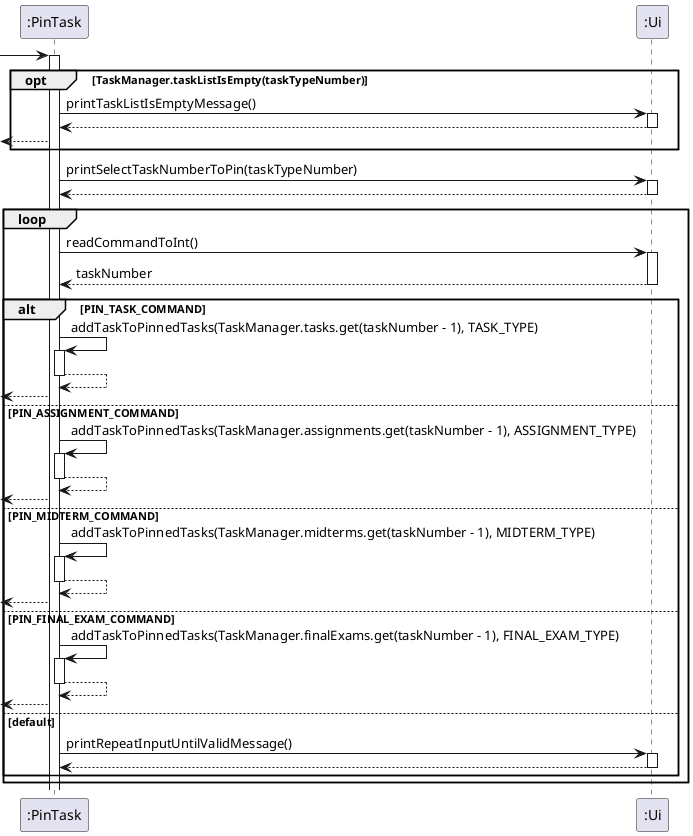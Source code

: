 @startuml

-> ":PinTask"
activate ":PinTask"

opt TaskManager.taskListIsEmpty(taskTypeNumber)
":PinTask" -> ":Ui"++ : printTaskListIsEmptyMessage()
return
<---- ":PinTask"
end

":PinTask" -> ":Ui"++ : printSelectTaskNumberToPin(taskTypeNumber)
return

loop
":PinTask" -> ":Ui"++ : readCommandToInt()
return taskNumber

alt PIN_TASK_COMMAND
":PinTask" -> ":PinTask"++ : addTaskToPinnedTasks(TaskManager.tasks.get(taskNumber - 1), TASK_TYPE)
return
<---- ":PinTask"
else PIN_ASSIGNMENT_COMMAND
":PinTask" -> ":PinTask"++ : addTaskToPinnedTasks(TaskManager.assignments.get(taskNumber - 1), ASSIGNMENT_TYPE)
return
<---- ":PinTask"
else PIN_MIDTERM_COMMAND
":PinTask" -> ":PinTask"++ : addTaskToPinnedTasks(TaskManager.midterms.get(taskNumber - 1), MIDTERM_TYPE)
return
<---- ":PinTask"
else PIN_FINAL_EXAM_COMMAND
":PinTask" -> ":PinTask"++ : addTaskToPinnedTasks(TaskManager.finalExams.get(taskNumber - 1), FINAL_EXAM_TYPE)
return
<---- ":PinTask"
else default
":PinTask" -> ":Ui"++ : printRepeatInputUntilValidMessage()
return
end

end

@enduml